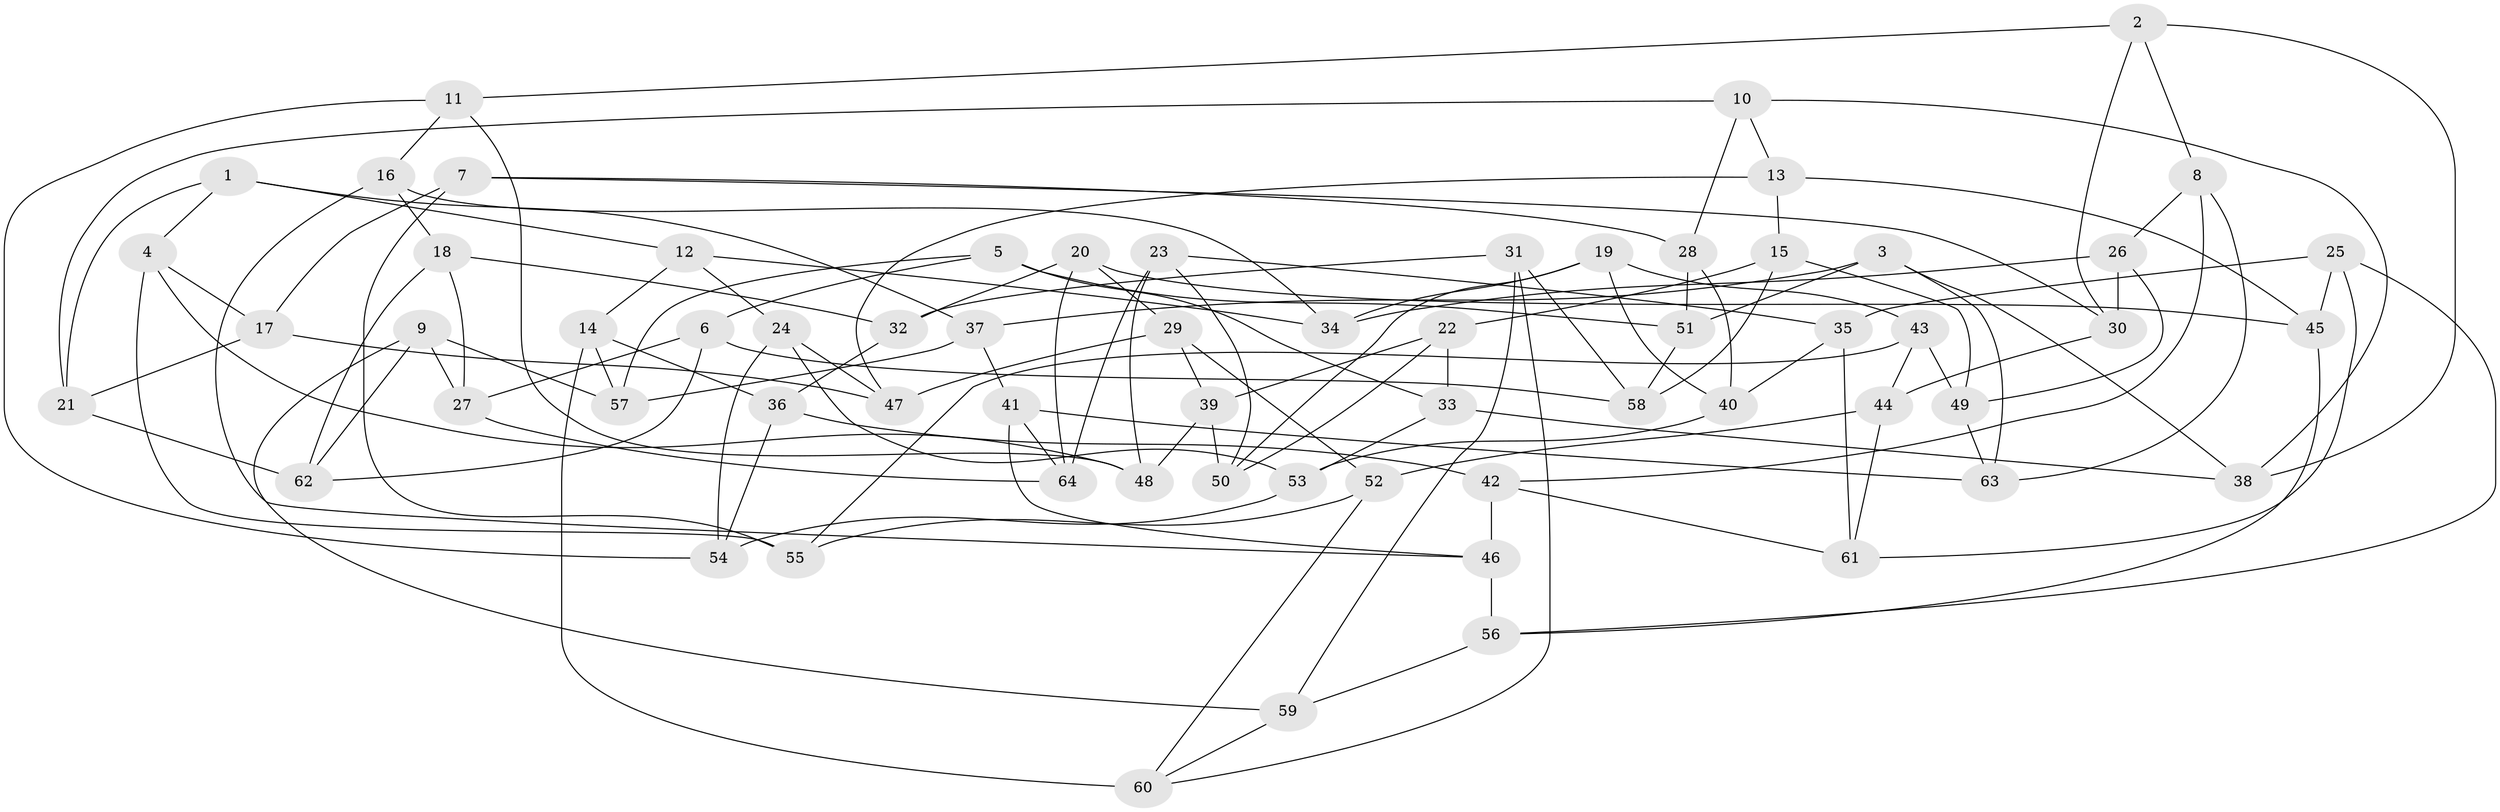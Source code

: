 // coarse degree distribution, {5: 0.3333333333333333, 6: 0.4166666666666667, 4: 0.25}
// Generated by graph-tools (version 1.1) at 2025/52/02/27/25 19:52:30]
// undirected, 64 vertices, 128 edges
graph export_dot {
graph [start="1"]
  node [color=gray90,style=filled];
  1;
  2;
  3;
  4;
  5;
  6;
  7;
  8;
  9;
  10;
  11;
  12;
  13;
  14;
  15;
  16;
  17;
  18;
  19;
  20;
  21;
  22;
  23;
  24;
  25;
  26;
  27;
  28;
  29;
  30;
  31;
  32;
  33;
  34;
  35;
  36;
  37;
  38;
  39;
  40;
  41;
  42;
  43;
  44;
  45;
  46;
  47;
  48;
  49;
  50;
  51;
  52;
  53;
  54;
  55;
  56;
  57;
  58;
  59;
  60;
  61;
  62;
  63;
  64;
  1 -- 37;
  1 -- 21;
  1 -- 4;
  1 -- 12;
  2 -- 38;
  2 -- 30;
  2 -- 8;
  2 -- 11;
  3 -- 37;
  3 -- 63;
  3 -- 38;
  3 -- 51;
  4 -- 48;
  4 -- 55;
  4 -- 17;
  5 -- 51;
  5 -- 33;
  5 -- 57;
  5 -- 6;
  6 -- 27;
  6 -- 62;
  6 -- 58;
  7 -- 30;
  7 -- 55;
  7 -- 17;
  7 -- 28;
  8 -- 26;
  8 -- 42;
  8 -- 63;
  9 -- 59;
  9 -- 62;
  9 -- 27;
  9 -- 57;
  10 -- 38;
  10 -- 28;
  10 -- 13;
  10 -- 21;
  11 -- 48;
  11 -- 16;
  11 -- 54;
  12 -- 14;
  12 -- 34;
  12 -- 24;
  13 -- 15;
  13 -- 45;
  13 -- 47;
  14 -- 60;
  14 -- 57;
  14 -- 36;
  15 -- 22;
  15 -- 58;
  15 -- 49;
  16 -- 18;
  16 -- 46;
  16 -- 34;
  17 -- 21;
  17 -- 47;
  18 -- 32;
  18 -- 62;
  18 -- 27;
  19 -- 50;
  19 -- 40;
  19 -- 43;
  19 -- 34;
  20 -- 45;
  20 -- 32;
  20 -- 64;
  20 -- 29;
  21 -- 62;
  22 -- 50;
  22 -- 33;
  22 -- 39;
  23 -- 50;
  23 -- 64;
  23 -- 35;
  23 -- 48;
  24 -- 47;
  24 -- 53;
  24 -- 54;
  25 -- 45;
  25 -- 61;
  25 -- 56;
  25 -- 35;
  26 -- 49;
  26 -- 34;
  26 -- 30;
  27 -- 64;
  28 -- 51;
  28 -- 40;
  29 -- 47;
  29 -- 39;
  29 -- 52;
  30 -- 44;
  31 -- 60;
  31 -- 32;
  31 -- 58;
  31 -- 59;
  32 -- 36;
  33 -- 53;
  33 -- 38;
  35 -- 61;
  35 -- 40;
  36 -- 54;
  36 -- 42;
  37 -- 57;
  37 -- 41;
  39 -- 48;
  39 -- 50;
  40 -- 53;
  41 -- 46;
  41 -- 64;
  41 -- 63;
  42 -- 61;
  42 -- 46;
  43 -- 44;
  43 -- 55;
  43 -- 49;
  44 -- 61;
  44 -- 52;
  45 -- 56;
  46 -- 56;
  49 -- 63;
  51 -- 58;
  52 -- 55;
  52 -- 60;
  53 -- 54;
  56 -- 59;
  59 -- 60;
}
